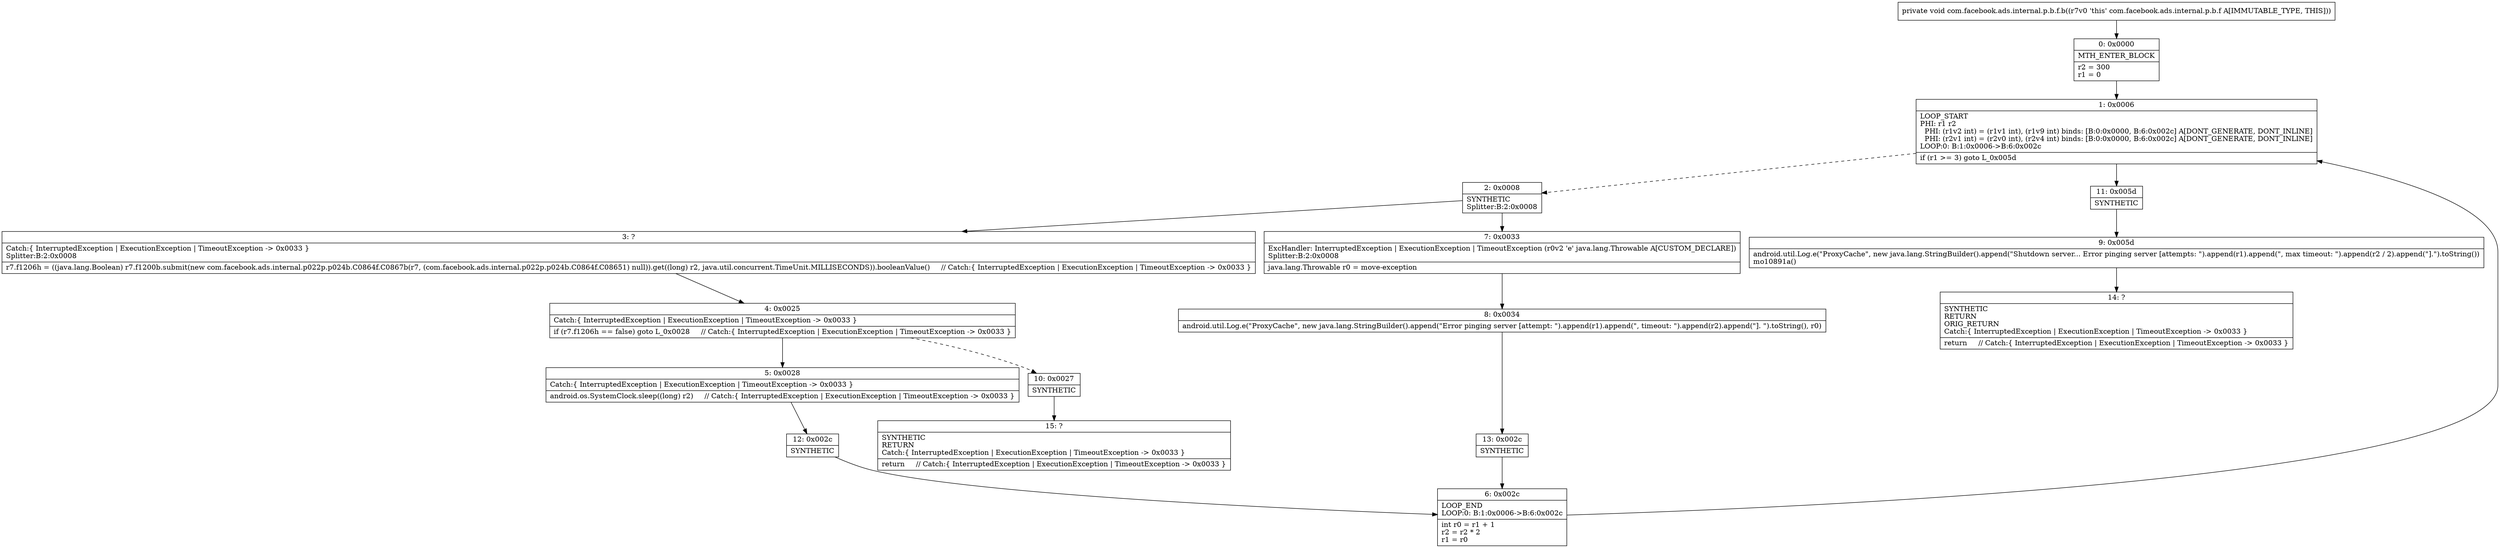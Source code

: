 digraph "CFG forcom.facebook.ads.internal.p.b.f.b()V" {
Node_0 [shape=record,label="{0\:\ 0x0000|MTH_ENTER_BLOCK\l|r2 = 300\lr1 = 0\l}"];
Node_1 [shape=record,label="{1\:\ 0x0006|LOOP_START\lPHI: r1 r2 \l  PHI: (r1v2 int) = (r1v1 int), (r1v9 int) binds: [B:0:0x0000, B:6:0x002c] A[DONT_GENERATE, DONT_INLINE]\l  PHI: (r2v1 int) = (r2v0 int), (r2v4 int) binds: [B:0:0x0000, B:6:0x002c] A[DONT_GENERATE, DONT_INLINE]\lLOOP:0: B:1:0x0006\-\>B:6:0x002c\l|if (r1 \>= 3) goto L_0x005d\l}"];
Node_2 [shape=record,label="{2\:\ 0x0008|SYNTHETIC\lSplitter:B:2:0x0008\l}"];
Node_3 [shape=record,label="{3\:\ ?|Catch:\{ InterruptedException \| ExecutionException \| TimeoutException \-\> 0x0033 \}\lSplitter:B:2:0x0008\l|r7.f1206h = ((java.lang.Boolean) r7.f1200b.submit(new com.facebook.ads.internal.p022p.p024b.C0864f.C0867b(r7, (com.facebook.ads.internal.p022p.p024b.C0864f.C08651) null)).get((long) r2, java.util.concurrent.TimeUnit.MILLISECONDS)).booleanValue()     \/\/ Catch:\{ InterruptedException \| ExecutionException \| TimeoutException \-\> 0x0033 \}\l}"];
Node_4 [shape=record,label="{4\:\ 0x0025|Catch:\{ InterruptedException \| ExecutionException \| TimeoutException \-\> 0x0033 \}\l|if (r7.f1206h == false) goto L_0x0028     \/\/ Catch:\{ InterruptedException \| ExecutionException \| TimeoutException \-\> 0x0033 \}\l}"];
Node_5 [shape=record,label="{5\:\ 0x0028|Catch:\{ InterruptedException \| ExecutionException \| TimeoutException \-\> 0x0033 \}\l|android.os.SystemClock.sleep((long) r2)     \/\/ Catch:\{ InterruptedException \| ExecutionException \| TimeoutException \-\> 0x0033 \}\l}"];
Node_6 [shape=record,label="{6\:\ 0x002c|LOOP_END\lLOOP:0: B:1:0x0006\-\>B:6:0x002c\l|int r0 = r1 + 1\lr2 = r2 * 2\lr1 = r0\l}"];
Node_7 [shape=record,label="{7\:\ 0x0033|ExcHandler: InterruptedException \| ExecutionException \| TimeoutException (r0v2 'e' java.lang.Throwable A[CUSTOM_DECLARE])\lSplitter:B:2:0x0008\l|java.lang.Throwable r0 = move\-exception\l}"];
Node_8 [shape=record,label="{8\:\ 0x0034|android.util.Log.e(\"ProxyCache\", new java.lang.StringBuilder().append(\"Error pinging server [attempt: \").append(r1).append(\", timeout: \").append(r2).append(\"]. \").toString(), r0)\l}"];
Node_9 [shape=record,label="{9\:\ 0x005d|android.util.Log.e(\"ProxyCache\", new java.lang.StringBuilder().append(\"Shutdown server... Error pinging server [attempts: \").append(r1).append(\", max timeout: \").append(r2 \/ 2).append(\"].\").toString())\lmo10891a()\l}"];
Node_10 [shape=record,label="{10\:\ 0x0027|SYNTHETIC\l}"];
Node_11 [shape=record,label="{11\:\ 0x005d|SYNTHETIC\l}"];
Node_12 [shape=record,label="{12\:\ 0x002c|SYNTHETIC\l}"];
Node_13 [shape=record,label="{13\:\ 0x002c|SYNTHETIC\l}"];
Node_14 [shape=record,label="{14\:\ ?|SYNTHETIC\lRETURN\lORIG_RETURN\lCatch:\{ InterruptedException \| ExecutionException \| TimeoutException \-\> 0x0033 \}\l|return     \/\/ Catch:\{ InterruptedException \| ExecutionException \| TimeoutException \-\> 0x0033 \}\l}"];
Node_15 [shape=record,label="{15\:\ ?|SYNTHETIC\lRETURN\lCatch:\{ InterruptedException \| ExecutionException \| TimeoutException \-\> 0x0033 \}\l|return     \/\/ Catch:\{ InterruptedException \| ExecutionException \| TimeoutException \-\> 0x0033 \}\l}"];
MethodNode[shape=record,label="{private void com.facebook.ads.internal.p.b.f.b((r7v0 'this' com.facebook.ads.internal.p.b.f A[IMMUTABLE_TYPE, THIS])) }"];
MethodNode -> Node_0;
Node_0 -> Node_1;
Node_1 -> Node_2[style=dashed];
Node_1 -> Node_11;
Node_2 -> Node_3;
Node_2 -> Node_7;
Node_3 -> Node_4;
Node_4 -> Node_5;
Node_4 -> Node_10[style=dashed];
Node_5 -> Node_12;
Node_6 -> Node_1;
Node_7 -> Node_8;
Node_8 -> Node_13;
Node_9 -> Node_14;
Node_10 -> Node_15;
Node_11 -> Node_9;
Node_12 -> Node_6;
Node_13 -> Node_6;
}

